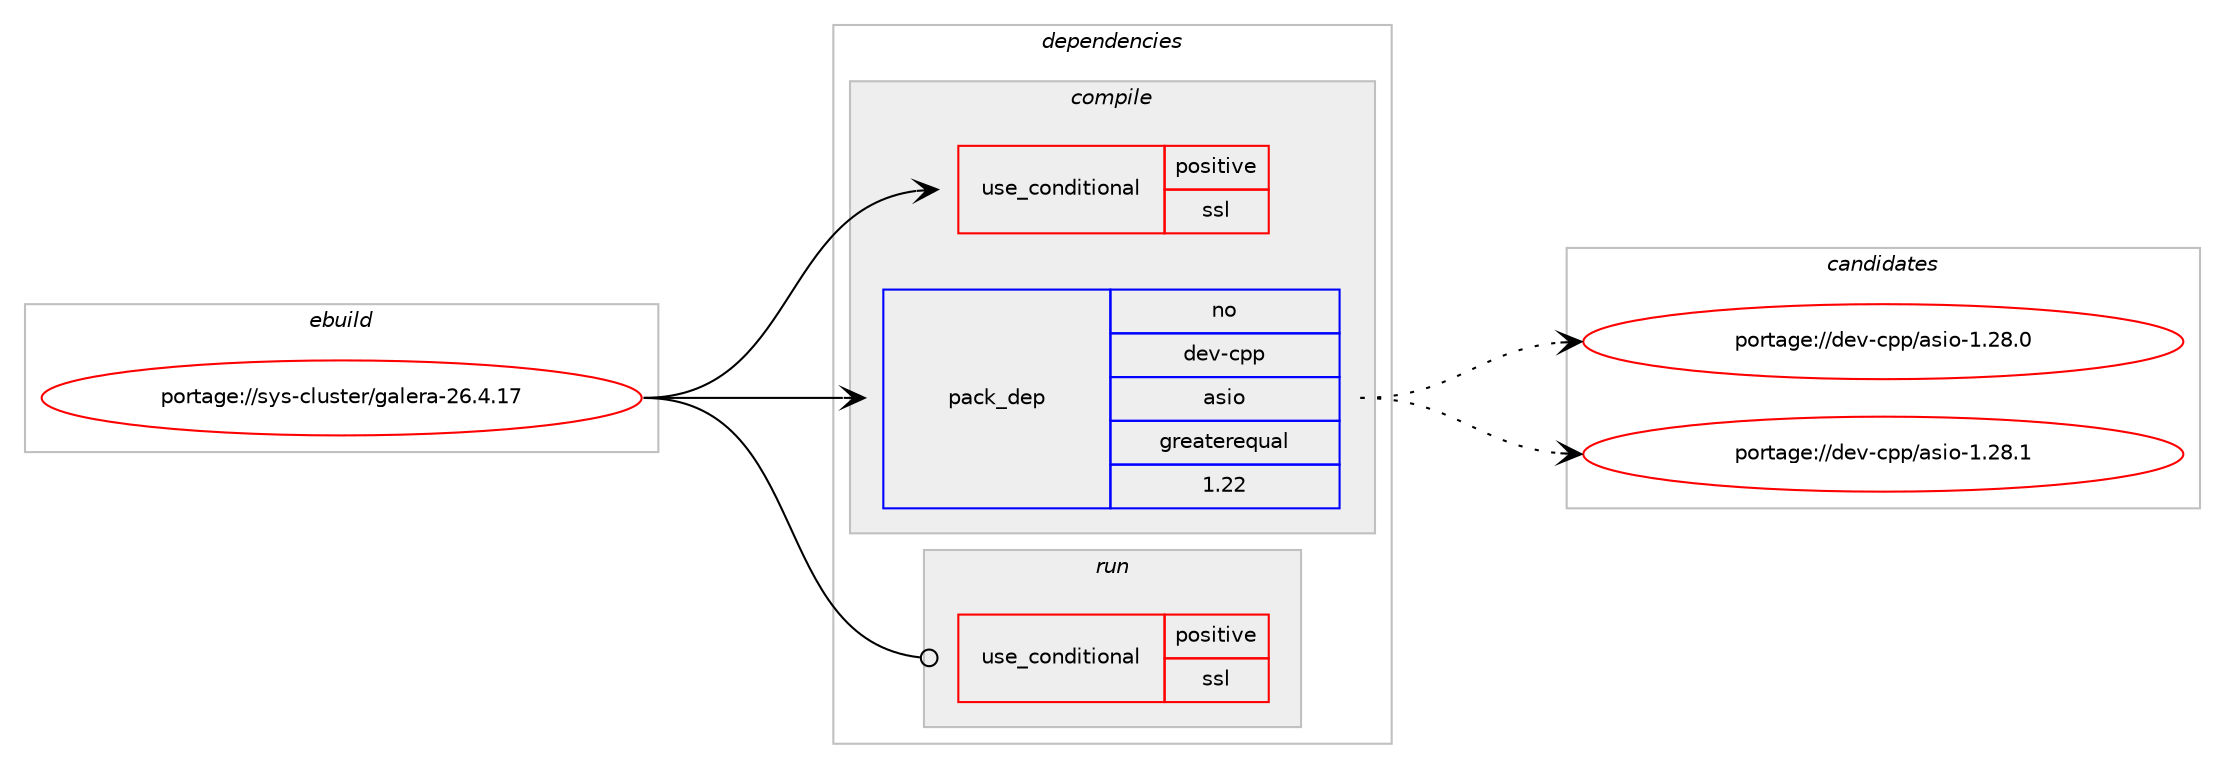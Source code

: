 digraph prolog {

# *************
# Graph options
# *************

newrank=true;
concentrate=true;
compound=true;
graph [rankdir=LR,fontname=Helvetica,fontsize=10,ranksep=1.5];#, ranksep=2.5, nodesep=0.2];
edge  [arrowhead=vee];
node  [fontname=Helvetica,fontsize=10];

# **********
# The ebuild
# **********

subgraph cluster_leftcol {
color=gray;
rank=same;
label=<<i>ebuild</i>>;
id [label="portage://sys-cluster/galera-26.4.17", color=red, width=4, href="../sys-cluster/galera-26.4.17.svg"];
}

# ****************
# The dependencies
# ****************

subgraph cluster_midcol {
color=gray;
label=<<i>dependencies</i>>;
subgraph cluster_compile {
fillcolor="#eeeeee";
style=filled;
label=<<i>compile</i>>;
subgraph cond13683 {
dependency20182 [label=<<TABLE BORDER="0" CELLBORDER="1" CELLSPACING="0" CELLPADDING="4"><TR><TD ROWSPAN="3" CELLPADDING="10">use_conditional</TD></TR><TR><TD>positive</TD></TR><TR><TD>ssl</TD></TR></TABLE>>, shape=none, color=red];
# *** BEGIN UNKNOWN DEPENDENCY TYPE (TODO) ***
# dependency20182 -> package_dependency(portage://sys-cluster/galera-26.4.17,install,no,dev-libs,openssl,none,[,,],any_same_slot,[])
# *** END UNKNOWN DEPENDENCY TYPE (TODO) ***

}
id:e -> dependency20182:w [weight=20,style="solid",arrowhead="vee"];
subgraph pack6316 {
dependency20183 [label=<<TABLE BORDER="0" CELLBORDER="1" CELLSPACING="0" CELLPADDING="4" WIDTH="220"><TR><TD ROWSPAN="6" CELLPADDING="30">pack_dep</TD></TR><TR><TD WIDTH="110">no</TD></TR><TR><TD>dev-cpp</TD></TR><TR><TD>asio</TD></TR><TR><TD>greaterequal</TD></TR><TR><TD>1.22</TD></TR></TABLE>>, shape=none, color=blue];
}
id:e -> dependency20183:w [weight=20,style="solid",arrowhead="vee"];
# *** BEGIN UNKNOWN DEPENDENCY TYPE (TODO) ***
# id -> package_dependency(portage://sys-cluster/galera-26.4.17,install,no,dev-libs,boost,none,[,,],any_same_slot,[])
# *** END UNKNOWN DEPENDENCY TYPE (TODO) ***

# *** BEGIN UNKNOWN DEPENDENCY TYPE (TODO) ***
# id -> package_dependency(portage://sys-cluster/galera-26.4.17,install,no,dev-libs,check,none,[,,],[],[])
# *** END UNKNOWN DEPENDENCY TYPE (TODO) ***

}
subgraph cluster_compileandrun {
fillcolor="#eeeeee";
style=filled;
label=<<i>compile and run</i>>;
}
subgraph cluster_run {
fillcolor="#eeeeee";
style=filled;
label=<<i>run</i>>;
subgraph cond13684 {
dependency20184 [label=<<TABLE BORDER="0" CELLBORDER="1" CELLSPACING="0" CELLPADDING="4"><TR><TD ROWSPAN="3" CELLPADDING="10">use_conditional</TD></TR><TR><TD>positive</TD></TR><TR><TD>ssl</TD></TR></TABLE>>, shape=none, color=red];
# *** BEGIN UNKNOWN DEPENDENCY TYPE (TODO) ***
# dependency20184 -> package_dependency(portage://sys-cluster/galera-26.4.17,run,no,dev-libs,openssl,none,[,,],any_same_slot,[])
# *** END UNKNOWN DEPENDENCY TYPE (TODO) ***

}
id:e -> dependency20184:w [weight=20,style="solid",arrowhead="odot"];
# *** BEGIN UNKNOWN DEPENDENCY TYPE (TODO) ***
# id -> package_dependency(portage://sys-cluster/galera-26.4.17,run,no,dev-libs,boost,none,[,,],any_same_slot,[])
# *** END UNKNOWN DEPENDENCY TYPE (TODO) ***

}
}

# **************
# The candidates
# **************

subgraph cluster_choices {
rank=same;
color=gray;
label=<<i>candidates</i>>;

subgraph choice6316 {
color=black;
nodesep=1;
choice1001011184599112112479711510511145494650564648 [label="portage://dev-cpp/asio-1.28.0", color=red, width=4,href="../dev-cpp/asio-1.28.0.svg"];
choice1001011184599112112479711510511145494650564649 [label="portage://dev-cpp/asio-1.28.1", color=red, width=4,href="../dev-cpp/asio-1.28.1.svg"];
dependency20183:e -> choice1001011184599112112479711510511145494650564648:w [style=dotted,weight="100"];
dependency20183:e -> choice1001011184599112112479711510511145494650564649:w [style=dotted,weight="100"];
}
}

}
